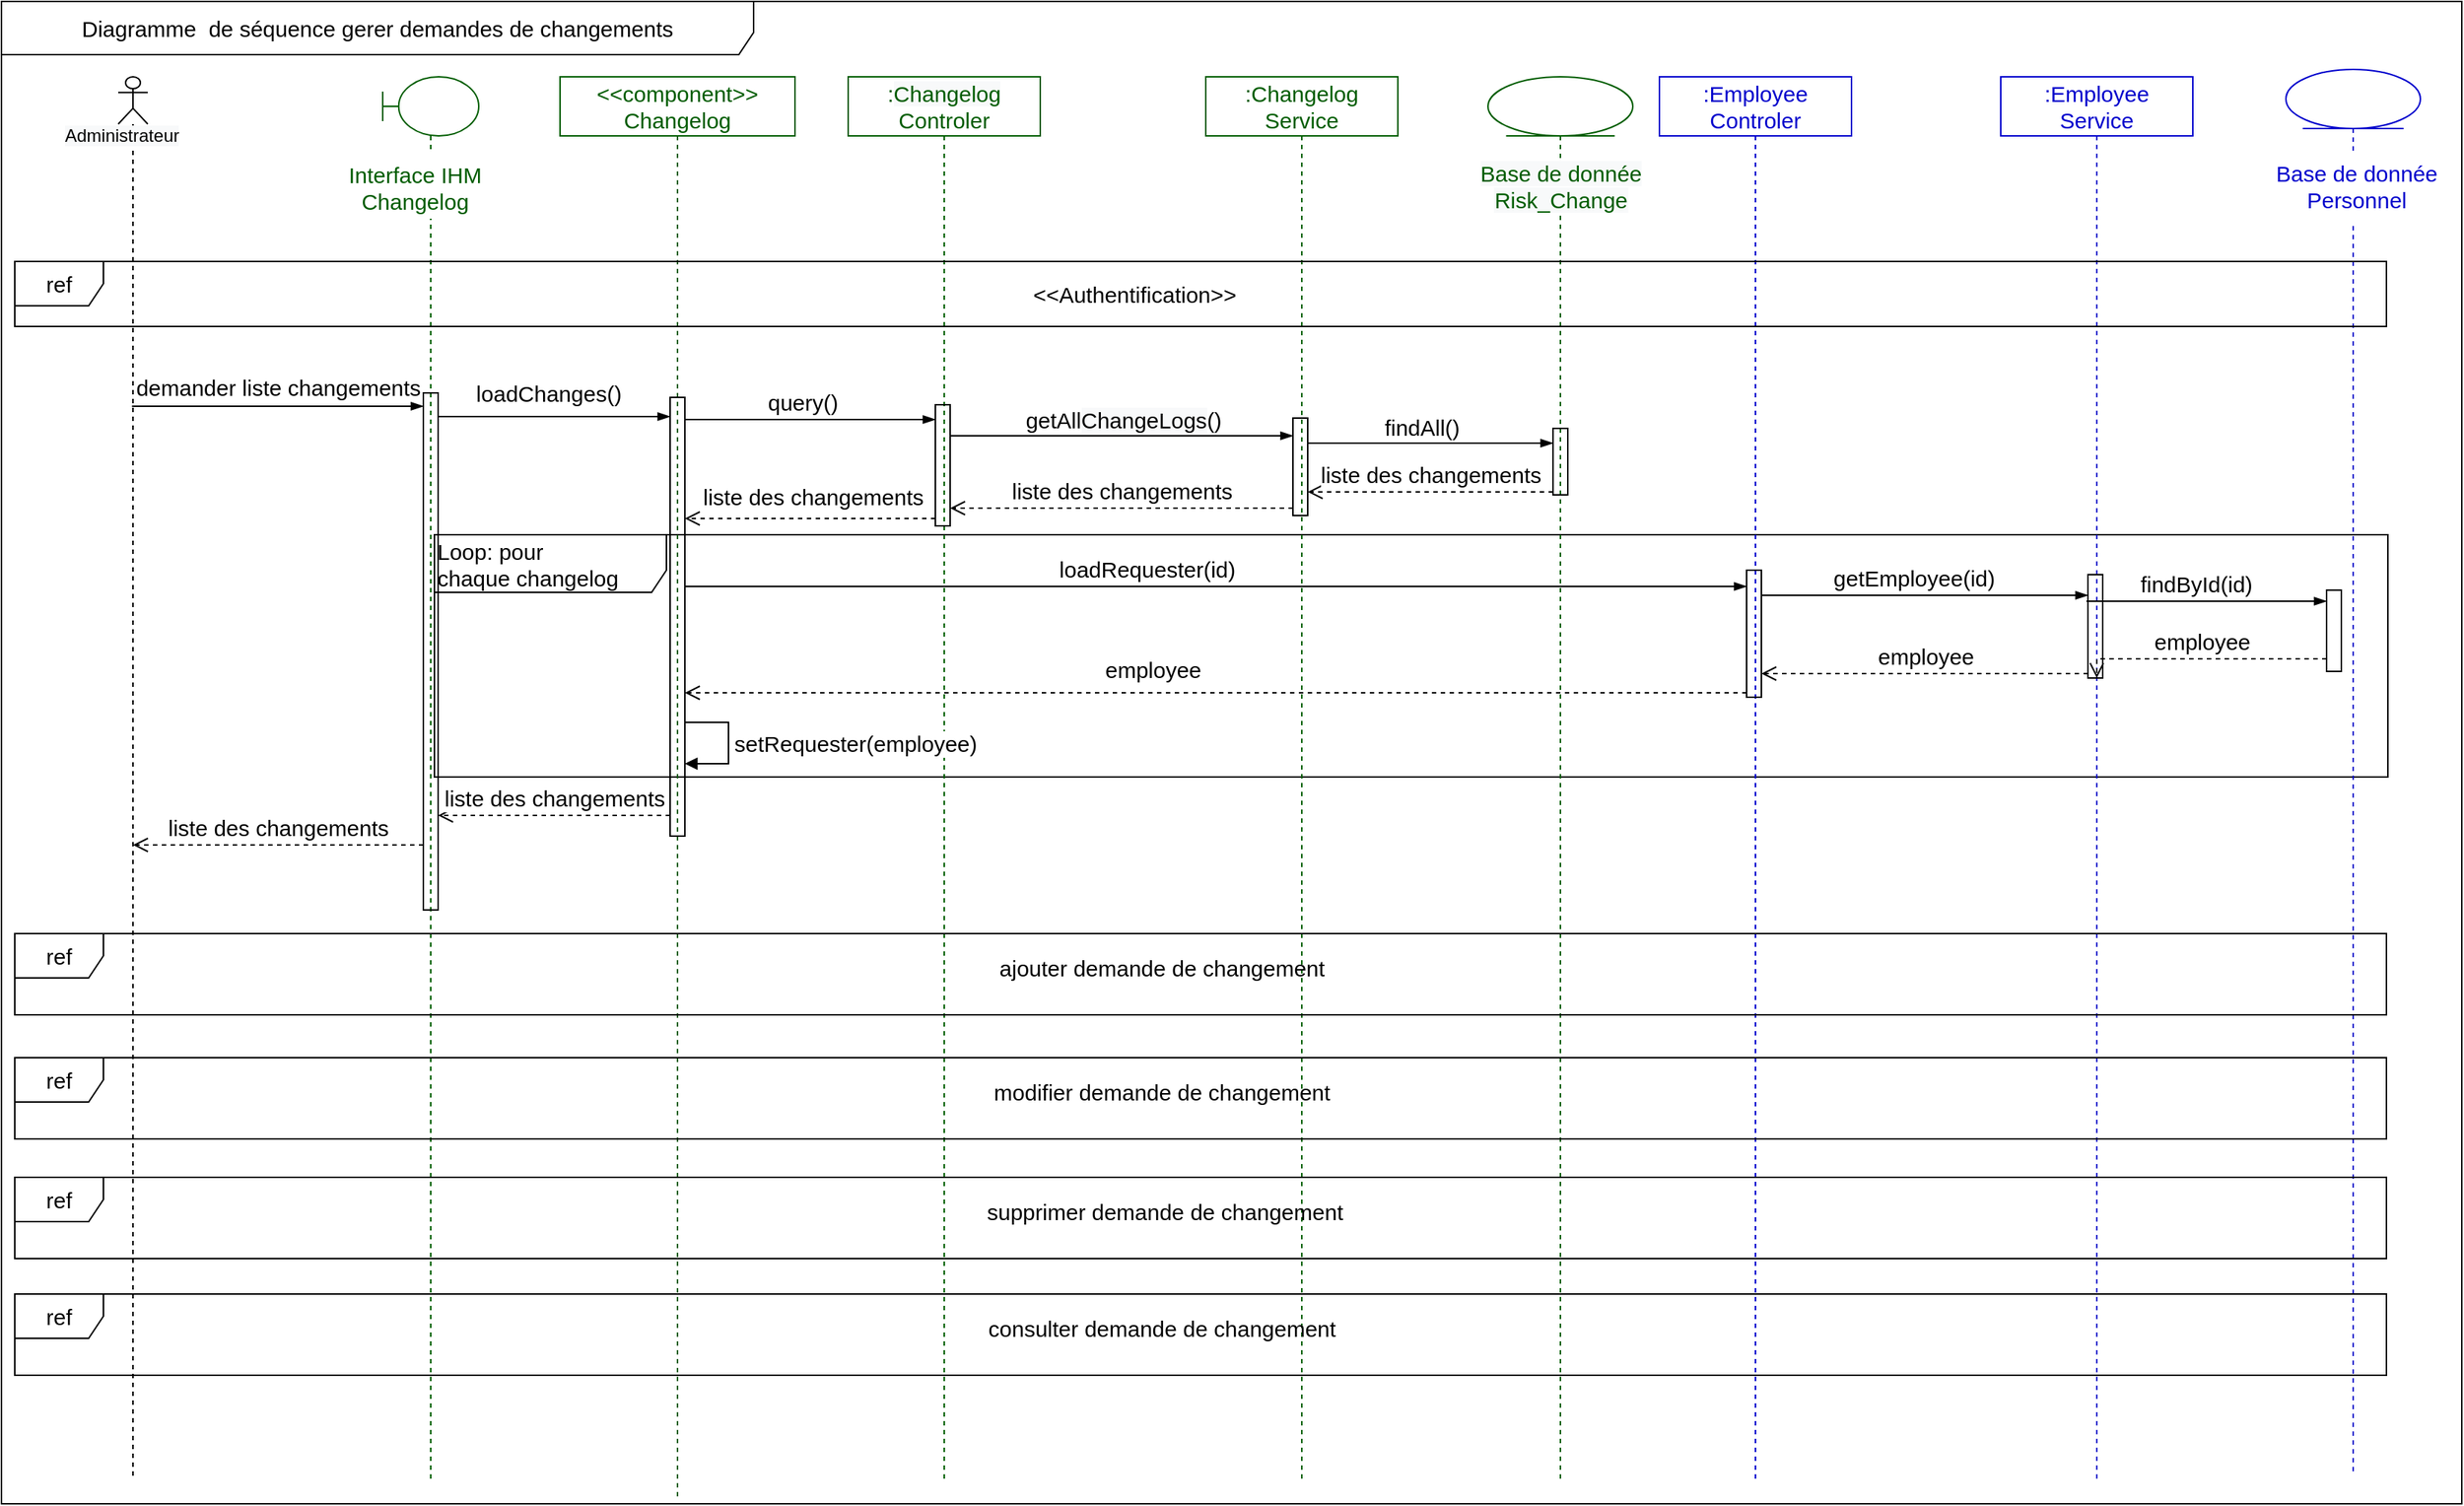 <mxfile version="20.2.5" type="github">
  <diagram id="-5fFSxXi7U5C2eJZy0Lc" name="Page-1">
    <mxGraphModel dx="1736" dy="964" grid="0" gridSize="10" guides="1" tooltips="1" connect="1" arrows="1" fold="1" page="1" pageScale="1" pageWidth="827" pageHeight="1169" math="0" shadow="0">
      <root>
        <mxCell id="0" />
        <mxCell id="1" parent="0" />
        <mxCell id="r03zhSHbBfPZ_AZeYDTI-1" value="Diagramme&amp;nbsp; de séquence gerer &lt;span style=&quot;background-color: rgb(255, 255, 255);&quot;&gt;demandes de changements&lt;/span&gt;" style="shape=umlFrame;whiteSpace=wrap;html=1;rounded=0;shadow=0;glass=0;sketch=0;fontSize=15;fillColor=none;width=509;height=36;" parent="1" vertex="1">
          <mxGeometry x="31" y="14" width="1665" height="1017" as="geometry" />
        </mxCell>
        <mxCell id="r03zhSHbBfPZ_AZeYDTI-2" value="Loop: pour &lt;br&gt;&lt;div style=&quot;text-align: center;&quot;&gt;&lt;span style=&quot;background-color: initial;&quot;&gt;chaque changelog&lt;/span&gt;&lt;/div&gt;" style="shape=umlFrame;whiteSpace=wrap;html=1;rounded=0;shadow=0;glass=0;sketch=0;fontSize=15;fillColor=none;width=157;height=39;align=left;" parent="1" vertex="1">
          <mxGeometry x="324" y="375" width="1322" height="164" as="geometry" />
        </mxCell>
        <mxCell id="r03zhSHbBfPZ_AZeYDTI-3" value=":&lt;span style=&quot;background-color: rgb(248, 249, 250);&quot;&gt;Changelog&lt;/span&gt;&lt;br&gt;Controler" style="shape=umlLifeline;perimeter=lifelinePerimeter;whiteSpace=wrap;html=1;container=1;collapsible=0;recursiveResize=0;outlineConnect=0;rounded=0;shadow=0;glass=0;sketch=0;fillColor=none;fontSize=15;fontColor=#005C00;strokeColor=#005C00;labelBackgroundColor=default;" parent="1" vertex="1">
          <mxGeometry x="604" y="65" width="130" height="950" as="geometry" />
        </mxCell>
        <mxCell id="r03zhSHbBfPZ_AZeYDTI-4" value="" style="html=1;points=[];perimeter=orthogonalPerimeter;rounded=0;shadow=0;glass=0;sketch=0;fontSize=15;fillColor=none;" parent="r03zhSHbBfPZ_AZeYDTI-3" vertex="1">
          <mxGeometry x="59" y="222" width="10" height="82" as="geometry" />
        </mxCell>
        <mxCell id="r03zhSHbBfPZ_AZeYDTI-5" value="" style="shape=umlLifeline;participant=umlActor;perimeter=lifelinePerimeter;whiteSpace=wrap;html=1;container=1;collapsible=0;recursiveResize=0;verticalAlign=top;spacingTop=36;outlineConnect=0;fillColor=none;size=32;sketch=0;shadow=0;rounded=0;glass=0;" parent="1" vertex="1">
          <mxGeometry x="110" y="65" width="20" height="950" as="geometry" />
        </mxCell>
        <mxCell id="r03zhSHbBfPZ_AZeYDTI-6" value="&lt;span style=&quot;color: rgb(0, 0, 0); font-family: Helvetica; font-size: 12px; font-style: normal; font-variant-ligatures: normal; font-variant-caps: normal; font-weight: 400; letter-spacing: normal; orphans: 2; text-align: center; text-indent: 0px; text-transform: none; widows: 2; word-spacing: 0px; -webkit-text-stroke-width: 0px; background-color: rgb(248, 249, 250); text-decoration-thickness: initial; text-decoration-style: initial; text-decoration-color: initial; float: none; display: inline !important;&quot;&gt;Administrateur&lt;/span&gt;" style="text;whiteSpace=wrap;html=1;" parent="1" vertex="1">
          <mxGeometry x="72" y="91" width="105" height="36" as="geometry" />
        </mxCell>
        <mxCell id="r03zhSHbBfPZ_AZeYDTI-7" value=":Changelog&lt;br&gt;Service" style="shape=umlLifeline;perimeter=lifelinePerimeter;whiteSpace=wrap;html=1;container=1;collapsible=0;recursiveResize=0;outlineConnect=0;rounded=0;shadow=0;glass=0;sketch=0;fillColor=none;fontSize=15;fontColor=#005C00;strokeColor=#005C00;" parent="1" vertex="1">
          <mxGeometry x="846" y="65" width="130" height="950" as="geometry" />
        </mxCell>
        <mxCell id="r03zhSHbBfPZ_AZeYDTI-8" value="" style="html=1;points=[];perimeter=orthogonalPerimeter;rounded=0;shadow=0;glass=0;sketch=0;fontSize=15;fillColor=none;" parent="r03zhSHbBfPZ_AZeYDTI-7" vertex="1">
          <mxGeometry x="59" y="231" width="10" height="66" as="geometry" />
        </mxCell>
        <mxCell id="r03zhSHbBfPZ_AZeYDTI-9" value="" style="shape=umlLifeline;participant=umlEntity;perimeter=lifelinePerimeter;whiteSpace=wrap;html=1;container=1;collapsible=0;recursiveResize=0;verticalAlign=top;spacingTop=36;outlineConnect=0;rounded=0;shadow=0;glass=0;sketch=0;fontSize=15;fillColor=none;fontColor=#CC6600;strokeColor=#005C00;" parent="1" vertex="1">
          <mxGeometry x="1037" y="65" width="98" height="950" as="geometry" />
        </mxCell>
        <mxCell id="r03zhSHbBfPZ_AZeYDTI-10" value="" style="html=1;points=[];perimeter=orthogonalPerimeter;rounded=0;shadow=0;glass=0;sketch=0;fontSize=15;fillColor=none;" parent="r03zhSHbBfPZ_AZeYDTI-9" vertex="1">
          <mxGeometry x="44" y="238" width="10" height="45" as="geometry" />
        </mxCell>
        <mxCell id="r03zhSHbBfPZ_AZeYDTI-11" value="&lt;span style=&quot;font-family: Helvetica; font-size: 15px; font-style: normal; font-variant-ligatures: normal; font-variant-caps: normal; font-weight: 400; letter-spacing: normal; orphans: 2; text-indent: 0px; text-transform: none; widows: 2; word-spacing: 0px; -webkit-text-stroke-width: 0px; background-color: rgb(248, 249, 250); text-decoration-thickness: initial; text-decoration-style: initial; text-decoration-color: initial; float: none; display: inline !important;&quot;&gt;Base de donnée&lt;br&gt;Risk_Change&lt;br&gt;&lt;/span&gt;" style="text;whiteSpace=wrap;html=1;fontSize=15;align=center;fillColor=none;fontColor=#005C00;" parent="r03zhSHbBfPZ_AZeYDTI-9" vertex="1">
          <mxGeometry x="-10.5" y="50" width="119" height="45" as="geometry" />
        </mxCell>
        <mxCell id="r03zhSHbBfPZ_AZeYDTI-12" value="" style="shape=umlLifeline;participant=umlBoundary;perimeter=lifelinePerimeter;whiteSpace=wrap;html=1;container=1;collapsible=0;recursiveResize=0;verticalAlign=top;spacingTop=36;outlineConnect=0;rounded=0;shadow=0;glass=0;sketch=0;fontSize=15;fillColor=none;fontColor=#CC6600;strokeColor=#005C00;" parent="1" vertex="1">
          <mxGeometry x="289" y="65" width="65" height="950" as="geometry" />
        </mxCell>
        <mxCell id="r03zhSHbBfPZ_AZeYDTI-13" value="" style="html=1;points=[];perimeter=orthogonalPerimeter;rounded=0;shadow=0;glass=0;sketch=0;fontSize=15;fillColor=none;" parent="r03zhSHbBfPZ_AZeYDTI-12" vertex="1">
          <mxGeometry x="27.5" y="214" width="10" height="350" as="geometry" />
        </mxCell>
        <mxCell id="r03zhSHbBfPZ_AZeYDTI-14" value=":Employee&lt;br&gt;Controler" style="shape=umlLifeline;perimeter=lifelinePerimeter;whiteSpace=wrap;html=1;container=1;collapsible=0;recursiveResize=0;outlineConnect=0;rounded=0;shadow=0;glass=0;sketch=0;fillColor=none;fontSize=15;strokeColor=#0000CC;fontColor=#0000CC;" parent="1" vertex="1">
          <mxGeometry x="1153" y="65" width="130" height="950" as="geometry" />
        </mxCell>
        <mxCell id="r03zhSHbBfPZ_AZeYDTI-15" value="" style="html=1;points=[];perimeter=orthogonalPerimeter;rounded=0;shadow=0;glass=0;sketch=0;fontSize=15;fillColor=none;" parent="r03zhSHbBfPZ_AZeYDTI-14" vertex="1">
          <mxGeometry x="59" y="334" width="10" height="86" as="geometry" />
        </mxCell>
        <mxCell id="r03zhSHbBfPZ_AZeYDTI-16" value="" style="shape=umlLifeline;participant=umlEntity;perimeter=lifelinePerimeter;whiteSpace=wrap;html=1;container=1;collapsible=0;recursiveResize=0;verticalAlign=top;spacingTop=36;outlineConnect=0;rounded=0;shadow=0;glass=0;sketch=0;fontSize=15;fillColor=none;strokeColor=#0000CC;" parent="1" vertex="1">
          <mxGeometry x="1577" y="60" width="91" height="950" as="geometry" />
        </mxCell>
        <mxCell id="r03zhSHbBfPZ_AZeYDTI-17" value="Base de donnée&lt;br&gt;Personnel" style="text;whiteSpace=wrap;html=1;fontSize=15;align=center;fillColor=default;fontColor=#0000CC;" parent="r03zhSHbBfPZ_AZeYDTI-16" vertex="1">
          <mxGeometry x="-11" y="55" width="118" height="48" as="geometry" />
        </mxCell>
        <mxCell id="r03zhSHbBfPZ_AZeYDTI-18" value="" style="html=1;points=[];perimeter=orthogonalPerimeter;rounded=0;shadow=0;glass=0;sketch=0;fontSize=15;fillColor=none;" parent="r03zhSHbBfPZ_AZeYDTI-16" vertex="1">
          <mxGeometry x="27.5" y="352.5" width="10" height="55" as="geometry" />
        </mxCell>
        <mxCell id="r03zhSHbBfPZ_AZeYDTI-19" value=":Employee&lt;br&gt;Service" style="shape=umlLifeline;perimeter=lifelinePerimeter;whiteSpace=wrap;html=1;container=1;collapsible=0;recursiveResize=0;outlineConnect=0;rounded=0;shadow=0;glass=0;sketch=0;fillColor=none;fontSize=15;strokeColor=#0000CC;fontColor=#0000CC;" parent="1" vertex="1">
          <mxGeometry x="1384" y="65" width="130" height="950" as="geometry" />
        </mxCell>
        <mxCell id="r03zhSHbBfPZ_AZeYDTI-20" value="" style="html=1;points=[];perimeter=orthogonalPerimeter;rounded=0;shadow=0;glass=0;sketch=0;fontSize=15;fillColor=none;" parent="r03zhSHbBfPZ_AZeYDTI-19" vertex="1">
          <mxGeometry x="59" y="337" width="10" height="70" as="geometry" />
        </mxCell>
        <mxCell id="r03zhSHbBfPZ_AZeYDTI-21" value="" style="edgeStyle=elbowEdgeStyle;fontSize=12;html=1;endArrow=blockThin;endFill=1;rounded=0;" parent="1" target="r03zhSHbBfPZ_AZeYDTI-13" edge="1">
          <mxGeometry width="160" relative="1" as="geometry">
            <mxPoint x="119.324" y="288" as="sourcePoint" />
            <mxPoint x="258.5" y="288" as="targetPoint" />
            <Array as="points">
              <mxPoint x="190" y="288" />
              <mxPoint x="171" y="261" />
            </Array>
          </mxGeometry>
        </mxCell>
        <mxCell id="r03zhSHbBfPZ_AZeYDTI-22" value="demander liste changements" style="edgeLabel;html=1;align=center;verticalAlign=middle;resizable=0;points=[];fontSize=15;" parent="r03zhSHbBfPZ_AZeYDTI-21" vertex="1" connectable="0">
          <mxGeometry x="-0.395" relative="1" as="geometry">
            <mxPoint x="39" y="-13" as="offset" />
          </mxGeometry>
        </mxCell>
        <mxCell id="r03zhSHbBfPZ_AZeYDTI-23" value="" style="edgeStyle=elbowEdgeStyle;fontSize=12;html=1;endArrow=blockThin;endFill=1;rounded=0;" parent="1" source="r03zhSHbBfPZ_AZeYDTI-43" target="r03zhSHbBfPZ_AZeYDTI-4" edge="1">
          <mxGeometry width="160" relative="1" as="geometry">
            <mxPoint x="532" y="237" as="sourcePoint" />
            <mxPoint x="637" y="443" as="targetPoint" />
            <Array as="points">
              <mxPoint x="561" y="297" />
              <mxPoint x="444" y="291" />
              <mxPoint x="426" y="304" />
            </Array>
          </mxGeometry>
        </mxCell>
        <mxCell id="r03zhSHbBfPZ_AZeYDTI-24" value="query()" style="edgeLabel;html=1;align=center;verticalAlign=middle;resizable=0;points=[];fontSize=15;" parent="r03zhSHbBfPZ_AZeYDTI-23" vertex="1" connectable="0">
          <mxGeometry x="-0.219" y="3" relative="1" as="geometry">
            <mxPoint x="13" y="-9" as="offset" />
          </mxGeometry>
        </mxCell>
        <mxCell id="r03zhSHbBfPZ_AZeYDTI-25" value="" style="edgeStyle=elbowEdgeStyle;fontSize=12;html=1;endArrow=blockThin;endFill=1;rounded=0;" parent="1" source="r03zhSHbBfPZ_AZeYDTI-4" target="r03zhSHbBfPZ_AZeYDTI-8" edge="1">
          <mxGeometry width="160" relative="1" as="geometry">
            <mxPoint x="394" y="355" as="sourcePoint" />
            <mxPoint x="554" y="355" as="targetPoint" />
            <Array as="points">
              <mxPoint x="753" y="308" />
              <mxPoint x="602" y="293" />
              <mxPoint x="527" y="322" />
            </Array>
          </mxGeometry>
        </mxCell>
        <mxCell id="r03zhSHbBfPZ_AZeYDTI-26" value="getAll&lt;span style=&quot;background-color: rgb(248, 249, 250);&quot;&gt;ChangeLogs&lt;/span&gt;()" style="edgeLabel;html=1;align=center;verticalAlign=middle;resizable=0;points=[];fontSize=15;" parent="r03zhSHbBfPZ_AZeYDTI-25" vertex="1" connectable="0">
          <mxGeometry x="0.124" relative="1" as="geometry">
            <mxPoint x="-14" y="-11" as="offset" />
          </mxGeometry>
        </mxCell>
        <mxCell id="r03zhSHbBfPZ_AZeYDTI-27" value="" style="edgeStyle=elbowEdgeStyle;fontSize=12;html=1;endArrow=blockThin;endFill=1;rounded=0;" parent="1" source="r03zhSHbBfPZ_AZeYDTI-8" target="r03zhSHbBfPZ_AZeYDTI-10" edge="1">
          <mxGeometry width="160" relative="1" as="geometry">
            <mxPoint x="474" y="355" as="sourcePoint" />
            <mxPoint x="634" y="355" as="targetPoint" />
            <Array as="points">
              <mxPoint x="927" y="313" />
              <mxPoint x="766" y="318" />
            </Array>
          </mxGeometry>
        </mxCell>
        <mxCell id="r03zhSHbBfPZ_AZeYDTI-28" value="findAll()" style="edgeLabel;html=1;align=center;verticalAlign=middle;resizable=0;points=[];fontSize=15;" parent="r03zhSHbBfPZ_AZeYDTI-27" vertex="1" connectable="0">
          <mxGeometry x="-0.356" y="2" relative="1" as="geometry">
            <mxPoint x="23" y="-9" as="offset" />
          </mxGeometry>
        </mxCell>
        <mxCell id="r03zhSHbBfPZ_AZeYDTI-29" value="liste des changements" style="html=1;verticalAlign=bottom;endArrow=open;dashed=1;endSize=8;rounded=0;fontSize=15;" parent="1" source="r03zhSHbBfPZ_AZeYDTI-10" target="r03zhSHbBfPZ_AZeYDTI-8" edge="1">
          <mxGeometry relative="1" as="geometry">
            <mxPoint x="806" y="342" as="sourcePoint" />
            <mxPoint x="668" y="342" as="targetPoint" />
            <Array as="points">
              <mxPoint x="948" y="346" />
            </Array>
          </mxGeometry>
        </mxCell>
        <mxCell id="r03zhSHbBfPZ_AZeYDTI-30" value="liste des changements" style="html=1;verticalAlign=bottom;endArrow=open;dashed=1;endSize=8;rounded=0;fontSize=15;" parent="1" source="r03zhSHbBfPZ_AZeYDTI-8" target="r03zhSHbBfPZ_AZeYDTI-4" edge="1">
          <mxGeometry relative="1" as="geometry">
            <mxPoint x="658" y="347" as="sourcePoint" />
            <mxPoint x="477" y="347" as="targetPoint" />
            <Array as="points">
              <mxPoint x="758" y="357" />
            </Array>
          </mxGeometry>
        </mxCell>
        <mxCell id="r03zhSHbBfPZ_AZeYDTI-31" value="liste des changements" style="html=1;verticalAlign=bottom;endArrow=open;dashed=1;endSize=8;rounded=0;fontSize=15;" parent="1" source="r03zhSHbBfPZ_AZeYDTI-4" target="r03zhSHbBfPZ_AZeYDTI-43" edge="1">
          <mxGeometry x="-0.019" y="-3" relative="1" as="geometry">
            <mxPoint x="479" y="359" as="sourcePoint" />
            <mxPoint x="298" y="359" as="targetPoint" />
            <Array as="points">
              <mxPoint x="512" y="364" />
            </Array>
            <mxPoint as="offset" />
          </mxGeometry>
        </mxCell>
        <mxCell id="r03zhSHbBfPZ_AZeYDTI-32" value="" style="edgeStyle=elbowEdgeStyle;fontSize=12;html=1;endArrow=blockThin;endFill=1;rounded=0;" parent="1" source="r03zhSHbBfPZ_AZeYDTI-43" target="r03zhSHbBfPZ_AZeYDTI-15" edge="1">
          <mxGeometry width="160" relative="1" as="geometry">
            <mxPoint x="312" y="410" as="sourcePoint" />
            <mxPoint x="985.5" y="410" as="targetPoint" />
            <Array as="points">
              <mxPoint x="873" y="410" />
            </Array>
          </mxGeometry>
        </mxCell>
        <mxCell id="r03zhSHbBfPZ_AZeYDTI-33" value="loadRequester(id)" style="edgeLabel;html=1;align=center;verticalAlign=middle;resizable=0;points=[];fontSize=15;" parent="r03zhSHbBfPZ_AZeYDTI-32" vertex="1" connectable="0">
          <mxGeometry x="-0.256" y="-3" relative="1" as="geometry">
            <mxPoint x="45" y="-15" as="offset" />
          </mxGeometry>
        </mxCell>
        <mxCell id="r03zhSHbBfPZ_AZeYDTI-34" value="" style="fontSize=12;html=1;endArrow=blockThin;endFill=1;rounded=0;" parent="1" source="r03zhSHbBfPZ_AZeYDTI-15" target="r03zhSHbBfPZ_AZeYDTI-20" edge="1">
          <mxGeometry width="160" relative="1" as="geometry">
            <mxPoint x="917" y="389" as="sourcePoint" />
            <mxPoint x="1077" y="389" as="targetPoint" />
            <Array as="points">
              <mxPoint x="1263" y="416" />
            </Array>
          </mxGeometry>
        </mxCell>
        <mxCell id="r03zhSHbBfPZ_AZeYDTI-35" value="getEmployee(id)" style="edgeLabel;html=1;align=center;verticalAlign=middle;resizable=0;points=[];fontSize=15;" parent="r03zhSHbBfPZ_AZeYDTI-34" vertex="1" connectable="0">
          <mxGeometry x="-0.254" y="1" relative="1" as="geometry">
            <mxPoint x="20" y="-11" as="offset" />
          </mxGeometry>
        </mxCell>
        <mxCell id="r03zhSHbBfPZ_AZeYDTI-36" value="" style="edgeStyle=elbowEdgeStyle;fontSize=12;html=1;endArrow=blockThin;endFill=1;rounded=0;" parent="1" source="r03zhSHbBfPZ_AZeYDTI-20" target="r03zhSHbBfPZ_AZeYDTI-18" edge="1">
          <mxGeometry width="160" relative="1" as="geometry">
            <mxPoint x="1065" y="396" as="sourcePoint" />
            <mxPoint x="1225" y="396" as="targetPoint" />
            <Array as="points">
              <mxPoint x="1442" y="420" />
              <mxPoint x="1334" y="409" />
            </Array>
          </mxGeometry>
        </mxCell>
        <mxCell id="r03zhSHbBfPZ_AZeYDTI-37" value="findById(id)" style="edgeLabel;html=1;align=center;verticalAlign=middle;resizable=0;points=[];fontSize=15;" parent="r03zhSHbBfPZ_AZeYDTI-36" vertex="1" connectable="0">
          <mxGeometry x="-0.269" y="1" relative="1" as="geometry">
            <mxPoint x="15" y="-11" as="offset" />
          </mxGeometry>
        </mxCell>
        <mxCell id="r03zhSHbBfPZ_AZeYDTI-38" value="employee" style="html=1;verticalAlign=bottom;endArrow=open;dashed=1;endSize=8;rounded=0;fontSize=15;" parent="1" source="r03zhSHbBfPZ_AZeYDTI-18" target="r03zhSHbBfPZ_AZeYDTI-20" edge="1">
          <mxGeometry relative="1" as="geometry">
            <mxPoint x="1511" y="460" as="sourcePoint" />
            <mxPoint x="1221" y="462" as="targetPoint" />
            <Array as="points">
              <mxPoint x="1449" y="459" />
            </Array>
          </mxGeometry>
        </mxCell>
        <mxCell id="r03zhSHbBfPZ_AZeYDTI-39" value="employee" style="html=1;verticalAlign=bottom;endArrow=open;dashed=1;endSize=8;rounded=0;fontSize=15;" parent="1" source="r03zhSHbBfPZ_AZeYDTI-20" target="r03zhSHbBfPZ_AZeYDTI-15" edge="1">
          <mxGeometry relative="1" as="geometry">
            <mxPoint x="1158" y="471" as="sourcePoint" />
            <mxPoint x="991" y="471" as="targetPoint" />
            <Array as="points">
              <mxPoint x="1237" y="469" />
            </Array>
          </mxGeometry>
        </mxCell>
        <mxCell id="r03zhSHbBfPZ_AZeYDTI-40" value="employee" style="html=1;verticalAlign=bottom;endArrow=open;dashed=1;endSize=8;rounded=0;fontSize=15;startArrow=none;" parent="1" source="r03zhSHbBfPZ_AZeYDTI-15" target="r03zhSHbBfPZ_AZeYDTI-43" edge="1">
          <mxGeometry x="0.121" y="-4" relative="1" as="geometry">
            <mxPoint x="981" y="481.0" as="sourcePoint" />
            <mxPoint x="312" y="396.509" as="targetPoint" />
            <Array as="points">
              <mxPoint x="964" y="482" />
            </Array>
            <mxPoint as="offset" />
          </mxGeometry>
        </mxCell>
        <mxCell id="r03zhSHbBfPZ_AZeYDTI-41" value="liste des changements" style="html=1;verticalAlign=bottom;endArrow=open;dashed=1;endSize=8;rounded=0;fontSize=15;" parent="1" source="r03zhSHbBfPZ_AZeYDTI-13" target="r03zhSHbBfPZ_AZeYDTI-5" edge="1">
          <mxGeometry relative="1" as="geometry">
            <mxPoint x="258.5" y="577" as="sourcePoint" />
            <mxPoint x="119.324" y="577" as="targetPoint" />
            <Array as="points">
              <mxPoint x="219" y="585" />
            </Array>
          </mxGeometry>
        </mxCell>
        <mxCell id="r03zhSHbBfPZ_AZeYDTI-42" value="&amp;lt;&amp;lt;component&amp;gt;&amp;gt;&lt;br&gt;Changelog" style="shape=umlLifeline;perimeter=lifelinePerimeter;whiteSpace=wrap;html=1;container=1;collapsible=0;recursiveResize=0;outlineConnect=0;rounded=0;shadow=0;glass=0;sketch=0;fillColor=none;fontSize=15;fontColor=#005C00;strokeColor=#005C00;" parent="1" vertex="1">
          <mxGeometry x="409" y="65" width="159" height="961" as="geometry" />
        </mxCell>
        <mxCell id="r03zhSHbBfPZ_AZeYDTI-43" value="" style="html=1;points=[];perimeter=orthogonalPerimeter;fontSize=15;fillColor=none;rounded=0;shadow=0;glass=0;sketch=0;" parent="r03zhSHbBfPZ_AZeYDTI-42" vertex="1">
          <mxGeometry x="74.5" y="217" width="10" height="297" as="geometry" />
        </mxCell>
        <mxCell id="r03zhSHbBfPZ_AZeYDTI-44" value="set&lt;span style=&quot;text-align: center;&quot;&gt;Requester&lt;/span&gt;(employee)" style="edgeStyle=orthogonalEdgeStyle;html=1;align=left;spacingLeft=2;endArrow=block;rounded=0;fontSize=15;" parent="r03zhSHbBfPZ_AZeYDTI-42" source="r03zhSHbBfPZ_AZeYDTI-43" target="r03zhSHbBfPZ_AZeYDTI-43" edge="1">
          <mxGeometry relative="1" as="geometry">
            <mxPoint x="-59" y="421" as="sourcePoint" />
            <Array as="points">
              <mxPoint x="114" y="437" />
              <mxPoint x="114" y="465" />
            </Array>
            <mxPoint x="-46" y="452" as="targetPoint" />
          </mxGeometry>
        </mxCell>
        <mxCell id="r03zhSHbBfPZ_AZeYDTI-45" value="" style="fontSize=12;html=1;endArrow=blockThin;endFill=1;rounded=0;" parent="1" source="r03zhSHbBfPZ_AZeYDTI-13" target="r03zhSHbBfPZ_AZeYDTI-43" edge="1">
          <mxGeometry width="160" relative="1" as="geometry">
            <mxPoint x="268.5" y="289" as="sourcePoint" />
            <mxPoint x="599" y="417" as="targetPoint" />
            <Array as="points">
              <mxPoint x="381" y="295" />
            </Array>
          </mxGeometry>
        </mxCell>
        <mxCell id="r03zhSHbBfPZ_AZeYDTI-46" value="loadChanges()" style="edgeLabel;html=1;align=center;verticalAlign=middle;resizable=0;points=[];fontSize=15;" parent="r03zhSHbBfPZ_AZeYDTI-45" vertex="1" connectable="0">
          <mxGeometry x="-0.006" y="-3" relative="1" as="geometry">
            <mxPoint x="-4" y="-19" as="offset" />
          </mxGeometry>
        </mxCell>
        <mxCell id="r03zhSHbBfPZ_AZeYDTI-47" value="" style="html=1;verticalAlign=bottom;endArrow=open;dashed=1;endSize=8;rounded=0;" parent="1" source="r03zhSHbBfPZ_AZeYDTI-43" target="r03zhSHbBfPZ_AZeYDTI-13" edge="1">
          <mxGeometry relative="1" as="geometry">
            <mxPoint x="518" y="479" as="sourcePoint" />
            <mxPoint x="268.5" y="565.0" as="targetPoint" />
            <Array as="points">
              <mxPoint x="373" y="565" />
            </Array>
          </mxGeometry>
        </mxCell>
        <mxCell id="r03zhSHbBfPZ_AZeYDTI-48" value="&lt;span style=&quot;font-size: 15px;&quot;&gt;liste des changements&lt;/span&gt;" style="edgeLabel;html=1;align=center;verticalAlign=middle;resizable=0;points=[];" parent="r03zhSHbBfPZ_AZeYDTI-47" vertex="1" connectable="0">
          <mxGeometry x="-0.223" y="3" relative="1" as="geometry">
            <mxPoint x="-18" y="-15" as="offset" />
          </mxGeometry>
        </mxCell>
        <mxCell id="r03zhSHbBfPZ_AZeYDTI-49" value="ref" style="shape=umlFrame;whiteSpace=wrap;html=1;labelBackgroundColor=none;fontSize=15;" parent="1" vertex="1">
          <mxGeometry x="40" y="190" width="1605" height="44" as="geometry" />
        </mxCell>
        <mxCell id="r03zhSHbBfPZ_AZeYDTI-50" value="&amp;lt;&amp;lt;Authentification&amp;gt;&amp;gt;" style="text;html=1;strokeColor=none;fillColor=none;align=center;verticalAlign=middle;whiteSpace=wrap;rounded=0;labelBackgroundColor=none;fontSize=15;fontColor=#000000;" parent="1" vertex="1">
          <mxGeometry x="722" y="197" width="152" height="30" as="geometry" />
        </mxCell>
        <mxCell id="r03zhSHbBfPZ_AZeYDTI-51" value="ref" style="shape=umlFrame;whiteSpace=wrap;html=1;labelBackgroundColor=none;fontSize=15;" parent="1" vertex="1">
          <mxGeometry x="40" y="645" width="1605" height="55" as="geometry" />
        </mxCell>
        <mxCell id="r03zhSHbBfPZ_AZeYDTI-52" value="ajouter demande de changement" style="text;html=1;strokeColor=none;fillColor=none;align=center;verticalAlign=middle;whiteSpace=wrap;rounded=0;labelBackgroundColor=none;fontSize=15;fontColor=#000000;" parent="1" vertex="1">
          <mxGeometry x="675" y="653" width="283" height="30" as="geometry" />
        </mxCell>
        <mxCell id="r03zhSHbBfPZ_AZeYDTI-53" value="ref" style="shape=umlFrame;whiteSpace=wrap;html=1;labelBackgroundColor=none;fontSize=15;" parent="1" vertex="1">
          <mxGeometry x="40" y="729" width="1605" height="55" as="geometry" />
        </mxCell>
        <mxCell id="r03zhSHbBfPZ_AZeYDTI-54" value="modifier demande de changement" style="text;html=1;strokeColor=none;fillColor=none;align=center;verticalAlign=middle;whiteSpace=wrap;rounded=0;labelBackgroundColor=none;fontSize=15;fontColor=#000000;" parent="1" vertex="1">
          <mxGeometry x="675" y="737" width="283" height="30" as="geometry" />
        </mxCell>
        <mxCell id="r03zhSHbBfPZ_AZeYDTI-55" value="ref" style="shape=umlFrame;whiteSpace=wrap;html=1;labelBackgroundColor=none;fontSize=15;" parent="1" vertex="1">
          <mxGeometry x="40" y="810" width="1605" height="55" as="geometry" />
        </mxCell>
        <mxCell id="r03zhSHbBfPZ_AZeYDTI-56" value="supprimer demande de changement" style="text;html=1;strokeColor=none;fillColor=none;align=center;verticalAlign=middle;whiteSpace=wrap;rounded=0;labelBackgroundColor=none;fontSize=15;fontColor=#000000;" parent="1" vertex="1">
          <mxGeometry x="676.5" y="818" width="283" height="30" as="geometry" />
        </mxCell>
        <mxCell id="r03zhSHbBfPZ_AZeYDTI-57" value="ref" style="shape=umlFrame;whiteSpace=wrap;html=1;labelBackgroundColor=none;fontSize=15;" parent="1" vertex="1">
          <mxGeometry x="40" y="889" width="1605" height="55" as="geometry" />
        </mxCell>
        <mxCell id="r03zhSHbBfPZ_AZeYDTI-58" value="consulter demande de changement" style="text;html=1;strokeColor=none;fillColor=none;align=center;verticalAlign=middle;whiteSpace=wrap;rounded=0;labelBackgroundColor=none;fontSize=15;fontColor=#000000;" parent="1" vertex="1">
          <mxGeometry x="675" y="897" width="283" height="30" as="geometry" />
        </mxCell>
        <mxCell id="r03zhSHbBfPZ_AZeYDTI-59" value="&lt;span style=&quot;font-family: Helvetica; font-size: 15px; font-style: normal; font-variant-ligatures: normal; font-variant-caps: normal; font-weight: 400; letter-spacing: normal; orphans: 2; text-indent: 0px; text-transform: none; widows: 2; word-spacing: 0px; -webkit-text-stroke-width: 0px; text-decoration-thickness: initial; text-decoration-style: initial; text-decoration-color: initial; float: none; display: inline !important;&quot;&gt;Interface IHM&lt;/span&gt;&lt;br style=&quot;font-family: Helvetica; font-size: 15px; font-style: normal; font-variant-ligatures: normal; font-variant-caps: normal; font-weight: 400; letter-spacing: normal; orphans: 2; text-indent: 0px; text-transform: none; widows: 2; word-spacing: 0px; -webkit-text-stroke-width: 0px; text-decoration-thickness: initial; text-decoration-style: initial; text-decoration-color: initial;&quot;&gt;Changelog" style="text;whiteSpace=wrap;html=1;fontSize=15;align=center;fillColor=default;fontColor=#005C00;labelBackgroundColor=none;" parent="1" vertex="1">
          <mxGeometry x="250" y="116" width="122" height="45" as="geometry" />
        </mxCell>
      </root>
    </mxGraphModel>
  </diagram>
</mxfile>
